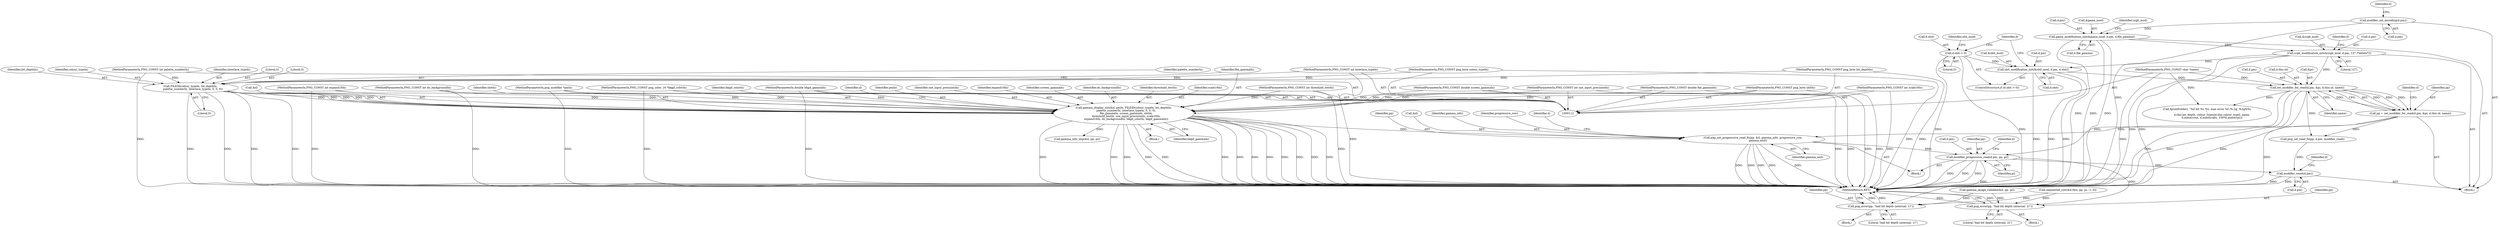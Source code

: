 digraph "1_Android_9d4853418ab2f754c2b63e091c29c5529b8b86ca_48@API" {
"1000264" [label="(Call,modifier_progressive_read(d.pm, pp, pi))"];
"1000231" [label="(Call,set_modifier_for_read(d.pm, &pi, d.this.id, name))"];
"1000214" [label="(Call,sbit_modification_init(&sbit_mod, d.pm, d.sbit))"];
"1000201" [label="(Call,srgb_modification_init(&srgb_mod, d.pm, 127 /*delete*/))"];
"1000192" [label="(Call,gama_modification_init(&gama_mod, d.pm, d.file_gamma))"];
"1000172" [label="(Call,modifier_set_encoding(d.pm))"];
"1000209" [label="(Call,d.sbit > 0)"];
"1000122" [label="(MethodParameterIn,PNG_CONST char *name)"];
"1000257" [label="(Call,png_set_progressive_read_fn(pp, &d, gamma_info, progressive_row,\n            gamma_end))"];
"1000229" [label="(Call,pp = set_modifier_for_read(d.pm, &pi, d.this.id, name))"];
"1000137" [label="(Call,gamma_display_init(&d, pmIn, FILEID(colour_typeIn, bit_depthIn,\n      palette_numberIn, interlace_typeIn, 0, 0, 0),\n      file_gammaIn, screen_gammaIn, sbitIn,\n      threshold_testIn, use_input_precisionIn, scale16In,\n      expand16In, do_backgroundIn, bkgd_colorIn, bkgd_gammaIn))"];
"1000113" [label="(MethodParameterIn,png_modifier *pmIn)"];
"1000141" [label="(Call,FILEID(colour_typeIn, bit_depthIn,\n      palette_numberIn, interlace_typeIn, 0, 0, 0))"];
"1000114" [label="(MethodParameterIn,PNG_CONST png_byte colour_typeIn)"];
"1000115" [label="(MethodParameterIn,PNG_CONST png_byte bit_depthIn)"];
"1000116" [label="(MethodParameterIn,PNG_CONST int palette_numberIn)"];
"1000117" [label="(MethodParameterIn,PNG_CONST int interlace_typeIn)"];
"1000118" [label="(MethodParameterIn,PNG_CONST double file_gammaIn)"];
"1000119" [label="(MethodParameterIn,PNG_CONST double screen_gammaIn)"];
"1000120" [label="(MethodParameterIn,PNG_CONST png_byte sbitIn)"];
"1000121" [label="(MethodParameterIn,PNG_CONST int threshold_testIn)"];
"1000123" [label="(MethodParameterIn,PNG_CONST int use_input_precisionIn)"];
"1000124" [label="(MethodParameterIn,PNG_CONST int scale16In)"];
"1000125" [label="(MethodParameterIn,PNG_CONST int expand16In)"];
"1000126" [label="(MethodParameterIn,PNG_CONST int do_backgroundIn)"];
"1000127" [label="(MethodParameterIn,PNG_CONST png_color_16 *bkgd_colorIn)"];
"1000128" [label="(MethodParameterIn,double bkgd_gammaIn)"];
"1000318" [label="(Call,modifier_reset(d.pm))"];
"1000478" [label="(Call,png_error(pp, \"bad bit depth (internal: 1)\"))"];
"1000549" [label="(Call,png_error(pp, \"bad bit depth (internal: 2)\"))"];
"1000246" [label="(Identifier,d)"];
"1000281" [label="(Call,gamma_info_imp(&d, pp, pi))"];
"1000195" [label="(Call,d.pm)"];
"1000272" [label="(Call,png_set_read_fn(pp, d.pm, modifier_read))"];
"1000142" [label="(Identifier,colour_typeIn)"];
"1000140" [label="(Identifier,pmIn)"];
"1000153" [label="(Identifier,use_input_precisionIn)"];
"1000235" [label="(Call,&pi)"];
"1000549" [label="(Call,png_error(pp, \"bad bit depth (internal: 2)\"))"];
"1000123" [label="(MethodParameterIn,PNG_CONST int use_input_precisionIn)"];
"1000155" [label="(Identifier,expand16In)"];
"1000266" [label="(Identifier,d)"];
"1000258" [label="(Identifier,pp)"];
"1000150" [label="(Identifier,screen_gammaIn)"];
"1000478" [label="(Call,png_error(pp, \"bad bit depth (internal: 1)\"))"];
"1000192" [label="(Call,gama_modification_init(&gama_mod, d.pm, d.file_gamma))"];
"1000257" [label="(Call,png_set_progressive_read_fn(pp, &d, gamma_info, progressive_row,\n            gamma_end))"];
"1000216" [label="(Identifier,sbit_mod)"];
"1000198" [label="(Call,d.file_gamma)"];
"1000340" [label="(Call,fprintf(stderr, \"%d bit %s %s: max error %f (%.2g, %2g%%)\n\",\n            d.this.bit_depth, colour_types[d.this.colour_type], name,\n            d.maxerrout, d.maxerrabs, 100*d.maxerrpc))"];
"1000145" [label="(Identifier,interlace_typeIn)"];
"1000193" [label="(Call,&gama_mod)"];
"1000318" [label="(Call,modifier_reset(d.pm))"];
"1000217" [label="(Call,d.pm)"];
"1000114" [label="(MethodParameterIn,PNG_CONST png_byte colour_typeIn)"];
"1000551" [label="(Literal,\"bad bit depth (internal: 2)\")"];
"1000121" [label="(MethodParameterIn,PNG_CONST int threshold_testIn)"];
"1000213" [label="(Literal,0)"];
"1000210" [label="(Call,d.sbit)"];
"1000581" [label="(MethodReturn,RET)"];
"1000226" [label="(Identifier,d)"];
"1000320" [label="(Identifier,d)"];
"1000259" [label="(Call,&d)"];
"1000141" [label="(Call,FILEID(colour_typeIn, bit_depthIn,\n      palette_numberIn, interlace_typeIn, 0, 0, 0))"];
"1000156" [label="(Identifier,do_backgroundIn)"];
"1000242" [label="(Identifier,name)"];
"1000265" [label="(Call,d.pm)"];
"1000118" [label="(MethodParameterIn,PNG_CONST double file_gammaIn)"];
"1000261" [label="(Identifier,gamma_info)"];
"1000203" [label="(Identifier,srgb_mod)"];
"1000129" [label="(Block,)"];
"1000147" [label="(Literal,0)"];
"1000232" [label="(Call,d.pm)"];
"1000209" [label="(Call,d.sbit > 0)"];
"1000229" [label="(Call,pp = set_modifier_for_read(d.pm, &pi, d.this.id, name))"];
"1000220" [label="(Call,d.sbit)"];
"1000128" [label="(MethodParameterIn,double bkgd_gammaIn)"];
"1000152" [label="(Identifier,threshold_testIn)"];
"1000207" [label="(Literal,127)"];
"1000126" [label="(MethodParameterIn,PNG_CONST int do_backgroundIn)"];
"1000303" [label="(Call,gamma_image_validate(&d, pp, pi))"];
"1000263" [label="(Identifier,gamma_end)"];
"1000158" [label="(Identifier,bkgd_gammaIn)"];
"1000116" [label="(MethodParameterIn,PNG_CONST int palette_numberIn)"];
"1000214" [label="(Call,sbit_modification_init(&sbit_mod, d.pm, d.sbit))"];
"1000137" [label="(Call,gamma_display_init(&d, pmIn, FILEID(colour_typeIn, bit_depthIn,\n      palette_numberIn, interlace_typeIn, 0, 0, 0),\n      file_gammaIn, screen_gammaIn, sbitIn,\n      threshold_testIn, use_input_precisionIn, scale16In,\n      expand16In, do_backgroundIn, bkgd_colorIn, bkgd_gammaIn))"];
"1000204" [label="(Call,d.pm)"];
"1000269" [label="(Identifier,pi)"];
"1000256" [label="(Block,)"];
"1000143" [label="(Identifier,bit_depthIn)"];
"1000550" [label="(Identifier,pp)"];
"1000262" [label="(Identifier,progressive_row)"];
"1000154" [label="(Identifier,scale16In)"];
"1000117" [label="(MethodParameterIn,PNG_CONST int interlace_typeIn)"];
"1000138" [label="(Call,&d)"];
"1000237" [label="(Call,d.this.id)"];
"1000268" [label="(Identifier,pp)"];
"1000119" [label="(MethodParameterIn,PNG_CONST double screen_gammaIn)"];
"1000173" [label="(Call,d.pm)"];
"1000151" [label="(Identifier,sbitIn)"];
"1000113" [label="(MethodParameterIn,png_modifier *pmIn)"];
"1000202" [label="(Call,&srgb_mod)"];
"1000211" [label="(Identifier,d)"];
"1000149" [label="(Identifier,file_gammaIn)"];
"1000122" [label="(MethodParameterIn,PNG_CONST char *name)"];
"1000326" [label="(Identifier,d)"];
"1000479" [label="(Identifier,pp)"];
"1000231" [label="(Call,set_modifier_for_read(d.pm, &pi, d.this.id, name))"];
"1000127" [label="(MethodParameterIn,PNG_CONST png_color_16 *bkgd_colorIn)"];
"1000148" [label="(Literal,0)"];
"1000390" [label="(Block,)"];
"1000286" [label="(Call,sequential_row(&d.this, pp, pi, -1, 0))"];
"1000146" [label="(Literal,0)"];
"1000124" [label="(MethodParameterIn,PNG_CONST int scale16In)"];
"1000480" [label="(Literal,\"bad bit depth (internal: 1)\")"];
"1000144" [label="(Identifier,palette_numberIn)"];
"1000157" [label="(Identifier,bkgd_colorIn)"];
"1000168" [label="(Identifier,d)"];
"1000115" [label="(MethodParameterIn,PNG_CONST png_byte bit_depthIn)"];
"1000319" [label="(Call,d.pm)"];
"1000230" [label="(Identifier,pp)"];
"1000201" [label="(Call,srgb_modification_init(&srgb_mod, d.pm, 127 /*delete*/))"];
"1000125" [label="(MethodParameterIn,PNG_CONST int expand16In)"];
"1000120" [label="(MethodParameterIn,PNG_CONST png_byte sbitIn)"];
"1000264" [label="(Call,modifier_progressive_read(d.pm, pp, pi))"];
"1000505" [label="(Block,)"];
"1000159" [label="(Block,)"];
"1000208" [label="(ControlStructure,if (d.sbit > 0))"];
"1000179" [label="(Identifier,d)"];
"1000172" [label="(Call,modifier_set_encoding(d.pm))"];
"1000215" [label="(Call,&sbit_mod)"];
"1000264" -> "1000256"  [label="AST: "];
"1000264" -> "1000269"  [label="CFG: "];
"1000265" -> "1000264"  [label="AST: "];
"1000268" -> "1000264"  [label="AST: "];
"1000269" -> "1000264"  [label="AST: "];
"1000320" -> "1000264"  [label="CFG: "];
"1000264" -> "1000581"  [label="DDG: "];
"1000264" -> "1000581"  [label="DDG: "];
"1000264" -> "1000581"  [label="DDG: "];
"1000231" -> "1000264"  [label="DDG: "];
"1000257" -> "1000264"  [label="DDG: "];
"1000264" -> "1000318"  [label="DDG: "];
"1000264" -> "1000478"  [label="DDG: "];
"1000264" -> "1000549"  [label="DDG: "];
"1000231" -> "1000229"  [label="AST: "];
"1000231" -> "1000242"  [label="CFG: "];
"1000232" -> "1000231"  [label="AST: "];
"1000235" -> "1000231"  [label="AST: "];
"1000237" -> "1000231"  [label="AST: "];
"1000242" -> "1000231"  [label="AST: "];
"1000229" -> "1000231"  [label="CFG: "];
"1000231" -> "1000581"  [label="DDG: "];
"1000231" -> "1000581"  [label="DDG: "];
"1000231" -> "1000581"  [label="DDG: "];
"1000231" -> "1000229"  [label="DDG: "];
"1000231" -> "1000229"  [label="DDG: "];
"1000231" -> "1000229"  [label="DDG: "];
"1000231" -> "1000229"  [label="DDG: "];
"1000214" -> "1000231"  [label="DDG: "];
"1000201" -> "1000231"  [label="DDG: "];
"1000122" -> "1000231"  [label="DDG: "];
"1000231" -> "1000272"  [label="DDG: "];
"1000231" -> "1000340"  [label="DDG: "];
"1000214" -> "1000208"  [label="AST: "];
"1000214" -> "1000220"  [label="CFG: "];
"1000215" -> "1000214"  [label="AST: "];
"1000217" -> "1000214"  [label="AST: "];
"1000220" -> "1000214"  [label="AST: "];
"1000226" -> "1000214"  [label="CFG: "];
"1000214" -> "1000581"  [label="DDG: "];
"1000214" -> "1000581"  [label="DDG: "];
"1000214" -> "1000581"  [label="DDG: "];
"1000201" -> "1000214"  [label="DDG: "];
"1000209" -> "1000214"  [label="DDG: "];
"1000201" -> "1000159"  [label="AST: "];
"1000201" -> "1000207"  [label="CFG: "];
"1000202" -> "1000201"  [label="AST: "];
"1000204" -> "1000201"  [label="AST: "];
"1000207" -> "1000201"  [label="AST: "];
"1000211" -> "1000201"  [label="CFG: "];
"1000201" -> "1000581"  [label="DDG: "];
"1000201" -> "1000581"  [label="DDG: "];
"1000192" -> "1000201"  [label="DDG: "];
"1000192" -> "1000159"  [label="AST: "];
"1000192" -> "1000198"  [label="CFG: "];
"1000193" -> "1000192"  [label="AST: "];
"1000195" -> "1000192"  [label="AST: "];
"1000198" -> "1000192"  [label="AST: "];
"1000203" -> "1000192"  [label="CFG: "];
"1000192" -> "1000581"  [label="DDG: "];
"1000192" -> "1000581"  [label="DDG: "];
"1000192" -> "1000581"  [label="DDG: "];
"1000172" -> "1000192"  [label="DDG: "];
"1000172" -> "1000159"  [label="AST: "];
"1000172" -> "1000173"  [label="CFG: "];
"1000173" -> "1000172"  [label="AST: "];
"1000179" -> "1000172"  [label="CFG: "];
"1000172" -> "1000581"  [label="DDG: "];
"1000209" -> "1000208"  [label="AST: "];
"1000209" -> "1000213"  [label="CFG: "];
"1000210" -> "1000209"  [label="AST: "];
"1000213" -> "1000209"  [label="AST: "];
"1000216" -> "1000209"  [label="CFG: "];
"1000226" -> "1000209"  [label="CFG: "];
"1000209" -> "1000581"  [label="DDG: "];
"1000209" -> "1000581"  [label="DDG: "];
"1000122" -> "1000112"  [label="AST: "];
"1000122" -> "1000581"  [label="DDG: "];
"1000122" -> "1000340"  [label="DDG: "];
"1000257" -> "1000256"  [label="AST: "];
"1000257" -> "1000263"  [label="CFG: "];
"1000258" -> "1000257"  [label="AST: "];
"1000259" -> "1000257"  [label="AST: "];
"1000261" -> "1000257"  [label="AST: "];
"1000262" -> "1000257"  [label="AST: "];
"1000263" -> "1000257"  [label="AST: "];
"1000266" -> "1000257"  [label="CFG: "];
"1000257" -> "1000581"  [label="DDG: "];
"1000257" -> "1000581"  [label="DDG: "];
"1000257" -> "1000581"  [label="DDG: "];
"1000257" -> "1000581"  [label="DDG: "];
"1000257" -> "1000581"  [label="DDG: "];
"1000229" -> "1000257"  [label="DDG: "];
"1000137" -> "1000257"  [label="DDG: "];
"1000229" -> "1000159"  [label="AST: "];
"1000230" -> "1000229"  [label="AST: "];
"1000246" -> "1000229"  [label="CFG: "];
"1000229" -> "1000581"  [label="DDG: "];
"1000229" -> "1000272"  [label="DDG: "];
"1000137" -> "1000129"  [label="AST: "];
"1000137" -> "1000158"  [label="CFG: "];
"1000138" -> "1000137"  [label="AST: "];
"1000140" -> "1000137"  [label="AST: "];
"1000141" -> "1000137"  [label="AST: "];
"1000149" -> "1000137"  [label="AST: "];
"1000150" -> "1000137"  [label="AST: "];
"1000151" -> "1000137"  [label="AST: "];
"1000152" -> "1000137"  [label="AST: "];
"1000153" -> "1000137"  [label="AST: "];
"1000154" -> "1000137"  [label="AST: "];
"1000155" -> "1000137"  [label="AST: "];
"1000156" -> "1000137"  [label="AST: "];
"1000157" -> "1000137"  [label="AST: "];
"1000158" -> "1000137"  [label="AST: "];
"1000168" -> "1000137"  [label="CFG: "];
"1000137" -> "1000581"  [label="DDG: "];
"1000137" -> "1000581"  [label="DDG: "];
"1000137" -> "1000581"  [label="DDG: "];
"1000137" -> "1000581"  [label="DDG: "];
"1000137" -> "1000581"  [label="DDG: "];
"1000137" -> "1000581"  [label="DDG: "];
"1000137" -> "1000581"  [label="DDG: "];
"1000137" -> "1000581"  [label="DDG: "];
"1000137" -> "1000581"  [label="DDG: "];
"1000137" -> "1000581"  [label="DDG: "];
"1000137" -> "1000581"  [label="DDG: "];
"1000137" -> "1000581"  [label="DDG: "];
"1000137" -> "1000581"  [label="DDG: "];
"1000113" -> "1000137"  [label="DDG: "];
"1000141" -> "1000137"  [label="DDG: "];
"1000141" -> "1000137"  [label="DDG: "];
"1000141" -> "1000137"  [label="DDG: "];
"1000141" -> "1000137"  [label="DDG: "];
"1000141" -> "1000137"  [label="DDG: "];
"1000118" -> "1000137"  [label="DDG: "];
"1000119" -> "1000137"  [label="DDG: "];
"1000120" -> "1000137"  [label="DDG: "];
"1000121" -> "1000137"  [label="DDG: "];
"1000123" -> "1000137"  [label="DDG: "];
"1000124" -> "1000137"  [label="DDG: "];
"1000125" -> "1000137"  [label="DDG: "];
"1000126" -> "1000137"  [label="DDG: "];
"1000127" -> "1000137"  [label="DDG: "];
"1000128" -> "1000137"  [label="DDG: "];
"1000137" -> "1000281"  [label="DDG: "];
"1000113" -> "1000112"  [label="AST: "];
"1000113" -> "1000581"  [label="DDG: "];
"1000141" -> "1000148"  [label="CFG: "];
"1000142" -> "1000141"  [label="AST: "];
"1000143" -> "1000141"  [label="AST: "];
"1000144" -> "1000141"  [label="AST: "];
"1000145" -> "1000141"  [label="AST: "];
"1000146" -> "1000141"  [label="AST: "];
"1000147" -> "1000141"  [label="AST: "];
"1000148" -> "1000141"  [label="AST: "];
"1000149" -> "1000141"  [label="CFG: "];
"1000141" -> "1000581"  [label="DDG: "];
"1000141" -> "1000581"  [label="DDG: "];
"1000141" -> "1000581"  [label="DDG: "];
"1000141" -> "1000581"  [label="DDG: "];
"1000114" -> "1000141"  [label="DDG: "];
"1000115" -> "1000141"  [label="DDG: "];
"1000116" -> "1000141"  [label="DDG: "];
"1000117" -> "1000141"  [label="DDG: "];
"1000114" -> "1000112"  [label="AST: "];
"1000114" -> "1000581"  [label="DDG: "];
"1000115" -> "1000112"  [label="AST: "];
"1000115" -> "1000581"  [label="DDG: "];
"1000116" -> "1000112"  [label="AST: "];
"1000116" -> "1000581"  [label="DDG: "];
"1000117" -> "1000112"  [label="AST: "];
"1000117" -> "1000581"  [label="DDG: "];
"1000118" -> "1000112"  [label="AST: "];
"1000118" -> "1000581"  [label="DDG: "];
"1000119" -> "1000112"  [label="AST: "];
"1000119" -> "1000581"  [label="DDG: "];
"1000120" -> "1000112"  [label="AST: "];
"1000120" -> "1000581"  [label="DDG: "];
"1000121" -> "1000112"  [label="AST: "];
"1000121" -> "1000581"  [label="DDG: "];
"1000123" -> "1000112"  [label="AST: "];
"1000123" -> "1000581"  [label="DDG: "];
"1000124" -> "1000112"  [label="AST: "];
"1000124" -> "1000581"  [label="DDG: "];
"1000125" -> "1000112"  [label="AST: "];
"1000125" -> "1000581"  [label="DDG: "];
"1000126" -> "1000112"  [label="AST: "];
"1000126" -> "1000581"  [label="DDG: "];
"1000127" -> "1000112"  [label="AST: "];
"1000127" -> "1000581"  [label="DDG: "];
"1000128" -> "1000112"  [label="AST: "];
"1000128" -> "1000581"  [label="DDG: "];
"1000318" -> "1000159"  [label="AST: "];
"1000318" -> "1000319"  [label="CFG: "];
"1000319" -> "1000318"  [label="AST: "];
"1000326" -> "1000318"  [label="CFG: "];
"1000318" -> "1000581"  [label="DDG: "];
"1000318" -> "1000581"  [label="DDG: "];
"1000272" -> "1000318"  [label="DDG: "];
"1000478" -> "1000390"  [label="AST: "];
"1000478" -> "1000480"  [label="CFG: "];
"1000479" -> "1000478"  [label="AST: "];
"1000480" -> "1000478"  [label="AST: "];
"1000581" -> "1000478"  [label="CFG: "];
"1000478" -> "1000581"  [label="DDG: "];
"1000478" -> "1000581"  [label="DDG: "];
"1000286" -> "1000478"  [label="DDG: "];
"1000303" -> "1000478"  [label="DDG: "];
"1000549" -> "1000505"  [label="AST: "];
"1000549" -> "1000551"  [label="CFG: "];
"1000550" -> "1000549"  [label="AST: "];
"1000551" -> "1000549"  [label="AST: "];
"1000581" -> "1000549"  [label="CFG: "];
"1000549" -> "1000581"  [label="DDG: "];
"1000549" -> "1000581"  [label="DDG: "];
"1000286" -> "1000549"  [label="DDG: "];
"1000303" -> "1000549"  [label="DDG: "];
}
